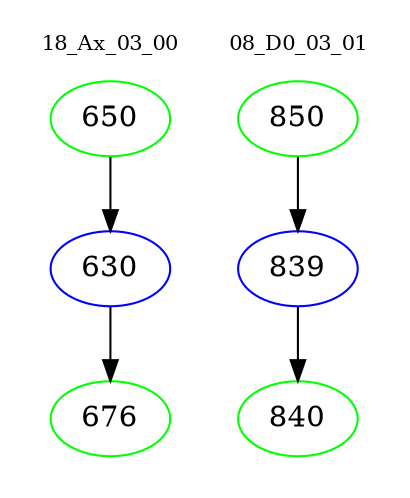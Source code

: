digraph{
subgraph cluster_0 {
color = white
label = "18_Ax_03_00";
fontsize=10;
T0_650 [label="650", color="green"]
T0_650 -> T0_630 [color="black"]
T0_630 [label="630", color="blue"]
T0_630 -> T0_676 [color="black"]
T0_676 [label="676", color="green"]
}
subgraph cluster_1 {
color = white
label = "08_D0_03_01";
fontsize=10;
T1_850 [label="850", color="green"]
T1_850 -> T1_839 [color="black"]
T1_839 [label="839", color="blue"]
T1_839 -> T1_840 [color="black"]
T1_840 [label="840", color="green"]
}
}
